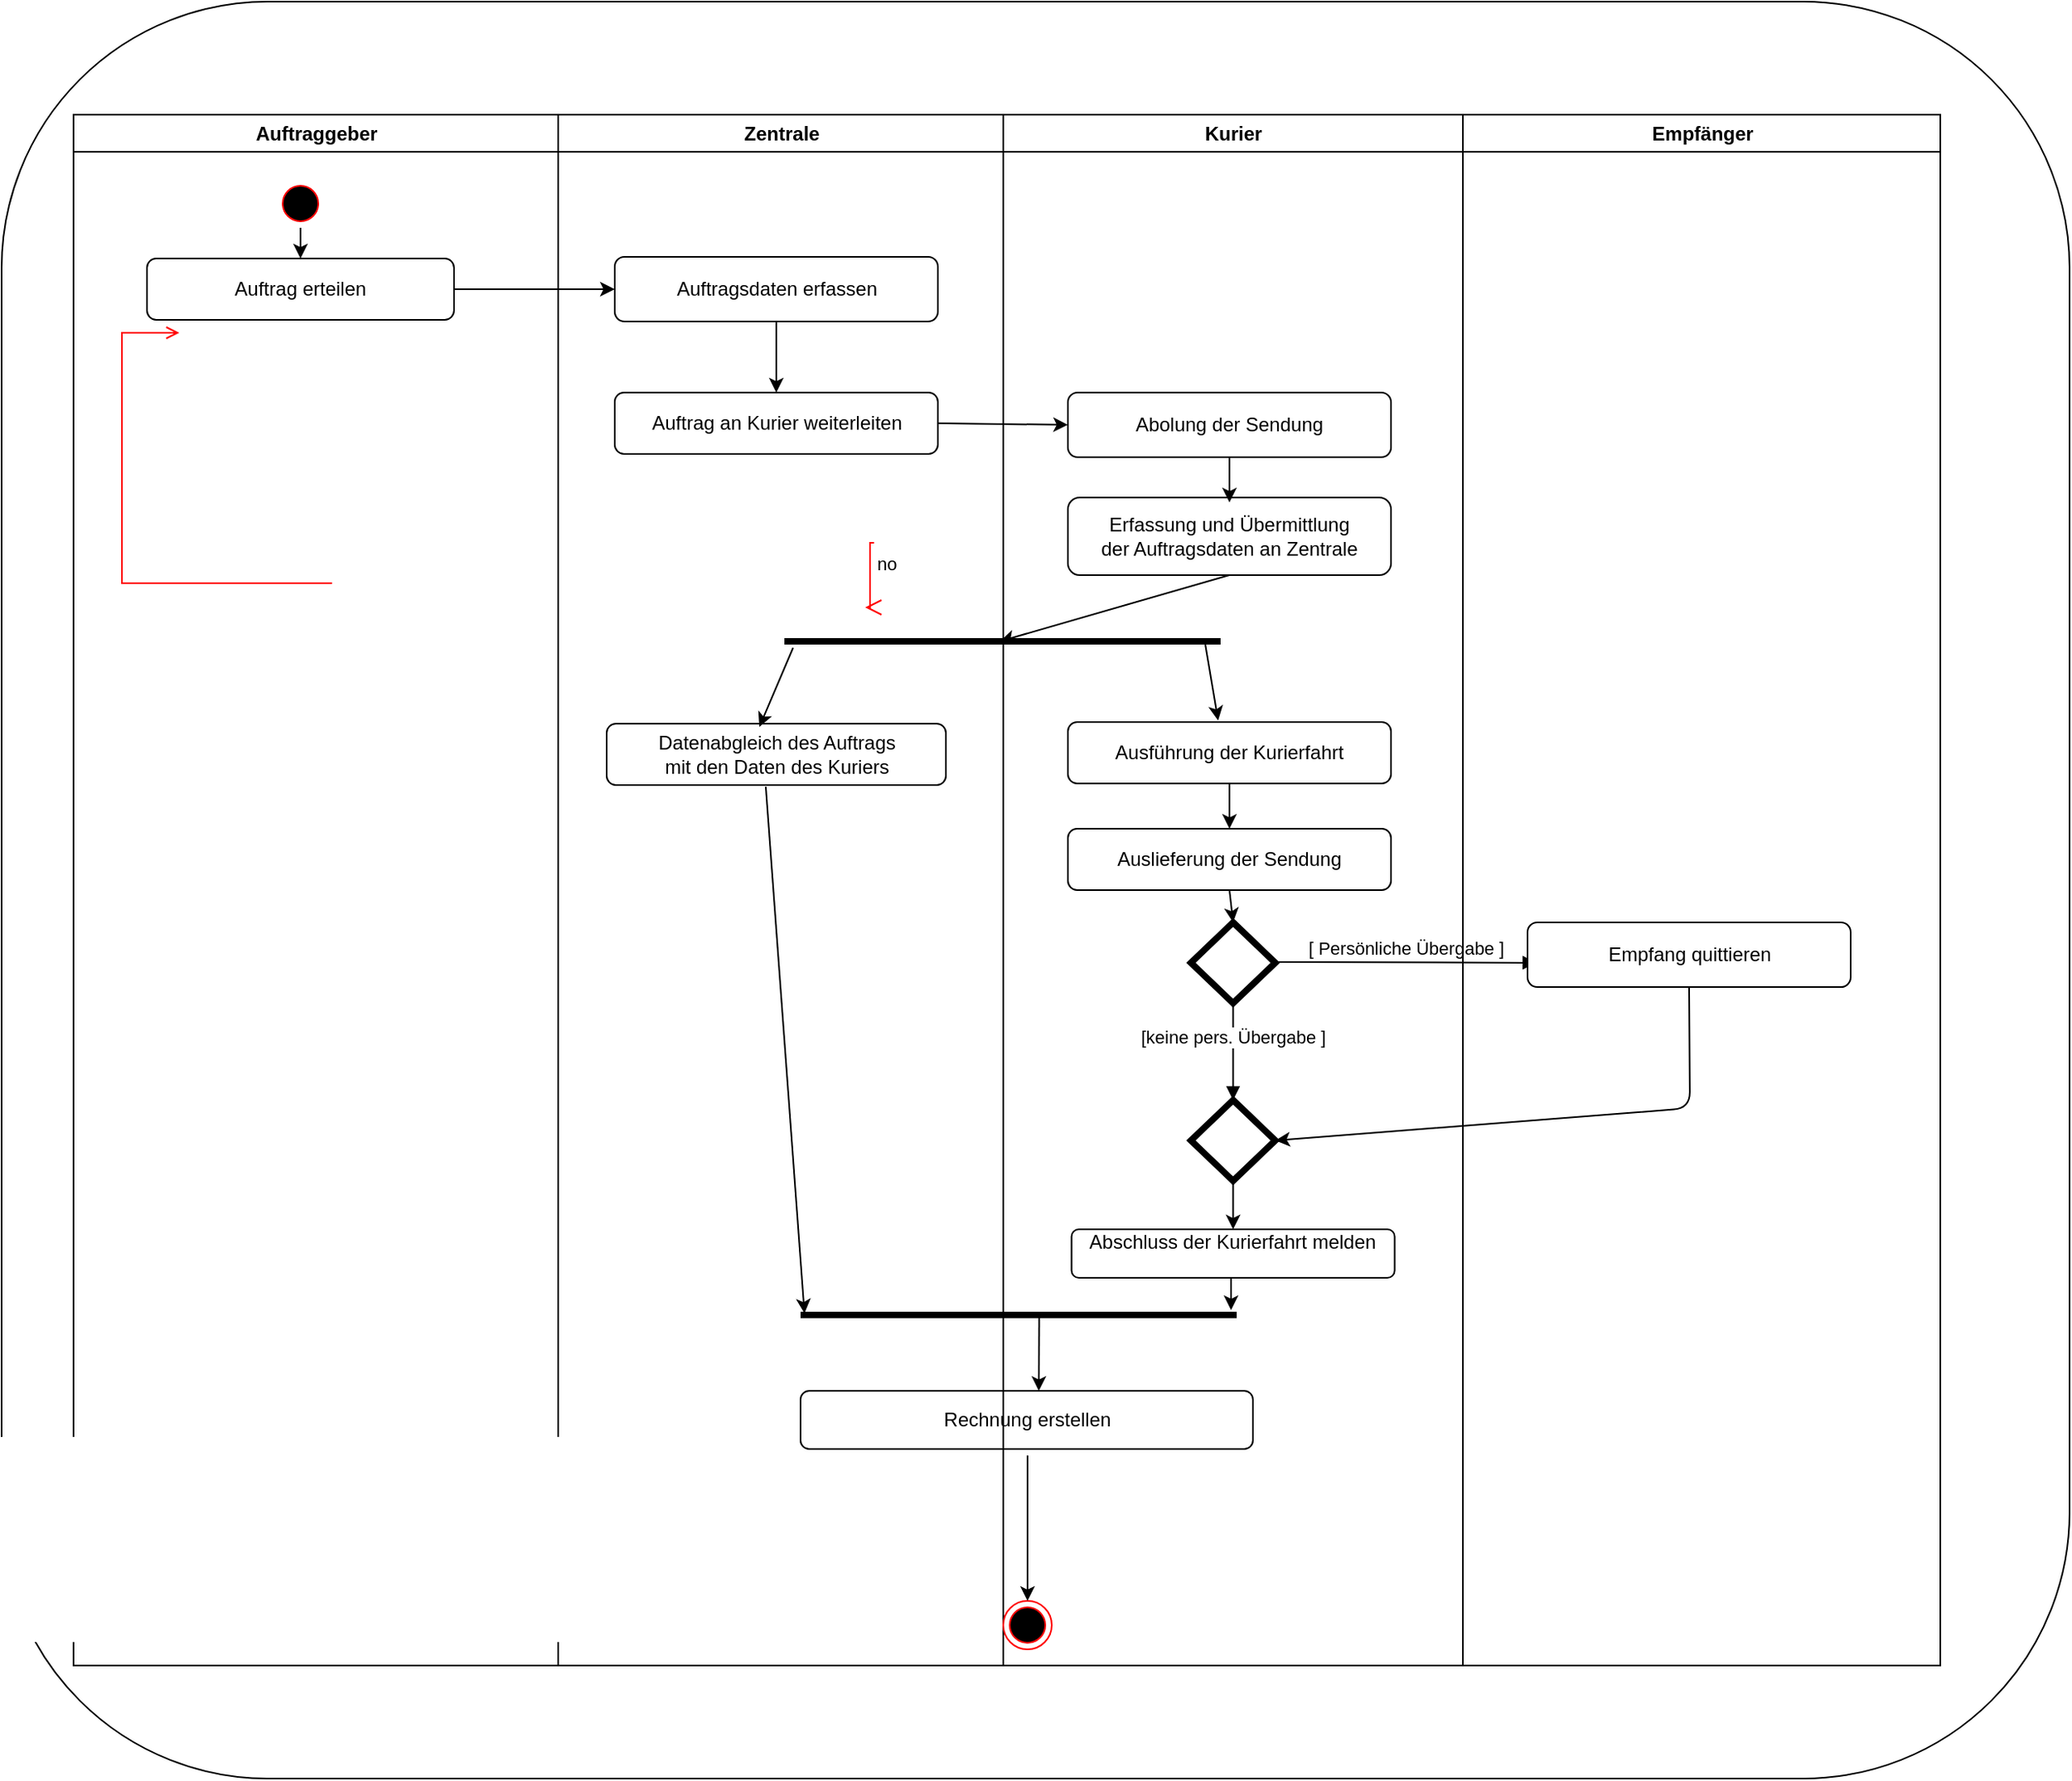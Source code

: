 <mxfile version="14.9.9" type="github">
  <diagram name="Page-1" id="e7e014a7-5840-1c2e-5031-d8a46d1fe8dd">
    <mxGraphModel dx="2500" dy="5422" grid="1" gridSize="10" guides="1" tooltips="1" connect="1" arrows="1" fold="1" page="1" pageScale="1" pageWidth="1169" pageHeight="826" background="none" math="0" shadow="0">
      <root>
        <mxCell id="0" />
        <mxCell id="1" parent="0" />
        <mxCell id="3" value="Zentrale" style="swimlane;whiteSpace=wrap;startSize=23;" parent="1" vertex="1">
          <mxGeometry x="444.5" y="-693" width="275.5" height="960" as="geometry" />
        </mxCell>
        <mxCell id="17" value="" style="endArrow=open;strokeColor=#FF0000;endFill=1;rounded=0" parent="3" target="16" edge="1">
          <mxGeometry relative="1" as="geometry">
            <mxPoint x="80.5" y="160" as="sourcePoint" />
          </mxGeometry>
        </mxCell>
        <mxCell id="19" value="" style="endArrow=open;strokeColor=#FF0000;endFill=1;rounded=0" parent="3" target="18" edge="1">
          <mxGeometry relative="1" as="geometry">
            <mxPoint x="80.5" y="270" as="sourcePoint" />
          </mxGeometry>
        </mxCell>
        <mxCell id="23" value="no" style="edgeStyle=elbowEdgeStyle;elbow=horizontal;align=left;verticalAlign=top;endArrow=open;endSize=8;strokeColor=#FF0000;endFill=1;rounded=0" parent="3" target="30" edge="1">
          <mxGeometry x="-1" relative="1" as="geometry">
            <mxPoint x="190" y="305" as="targetPoint" />
            <mxPoint x="195.5" y="265" as="sourcePoint" />
          </mxGeometry>
        </mxCell>
        <mxCell id="24" value="" style="endArrow=open;strokeColor=#FF0000;endFill=1;rounded=0" parent="3" target="21" edge="1">
          <mxGeometry relative="1" as="geometry">
            <mxPoint x="135.5" y="245" as="sourcePoint" />
          </mxGeometry>
        </mxCell>
        <mxCell id="32" value="" style="endArrow=none;strokeColor=#FF0000;endFill=0;rounded=0;dashed=1" parent="3" target="31" edge="1">
          <mxGeometry relative="1" as="geometry">
            <mxPoint x="92.621" y="375" as="sourcePoint" />
          </mxGeometry>
        </mxCell>
        <mxCell id="-4q_N20zP12-D0FSzLOO-51" value="Auftragsdaten erfassen" style="rounded=1;whiteSpace=wrap;html=1;" vertex="1" parent="3">
          <mxGeometry x="35" y="88" width="200" height="40" as="geometry" />
        </mxCell>
        <mxCell id="-4q_N20zP12-D0FSzLOO-53" value="Auftrag an Kurier weiterleiten" style="rounded=1;whiteSpace=wrap;html=1;" vertex="1" parent="3">
          <mxGeometry x="35" y="172" width="200" height="38" as="geometry" />
        </mxCell>
        <mxCell id="-4q_N20zP12-D0FSzLOO-57" value="" style="endArrow=classic;html=1;exitX=0.5;exitY=1;exitDx=0;exitDy=0;entryX=0.5;entryY=0;entryDx=0;entryDy=0;" edge="1" parent="3" source="-4q_N20zP12-D0FSzLOO-51" target="-4q_N20zP12-D0FSzLOO-53">
          <mxGeometry width="50" height="50" relative="1" as="geometry">
            <mxPoint x="115.5" y="332" as="sourcePoint" />
            <mxPoint x="165.5" y="282" as="targetPoint" />
          </mxGeometry>
        </mxCell>
        <mxCell id="-4q_N20zP12-D0FSzLOO-64" value="Datenabgleich des Auftrags&lt;br&gt; mit den Daten des Kuriers" style="rounded=1;whiteSpace=wrap;html=1;" vertex="1" parent="3">
          <mxGeometry x="30" y="377" width="210" height="38" as="geometry" />
        </mxCell>
        <mxCell id="-4q_N20zP12-D0FSzLOO-72" value="" style="line;strokeWidth=4;fillColor=none;align=left;verticalAlign=middle;spacingTop=-1;spacingLeft=3;spacingRight=3;rotatable=0;labelPosition=right;points=[];portConstraint=eastwest;" vertex="1" parent="3">
          <mxGeometry x="140" y="322" width="270" height="8" as="geometry" />
        </mxCell>
        <mxCell id="-4q_N20zP12-D0FSzLOO-67" value="" style="endArrow=classic;html=1;entryX=0.45;entryY=0.053;entryDx=0;entryDy=0;entryPerimeter=0;exitX=0.02;exitY=1;exitDx=0;exitDy=0;exitPerimeter=0;" edge="1" parent="3" source="-4q_N20zP12-D0FSzLOO-72" target="-4q_N20zP12-D0FSzLOO-64">
          <mxGeometry width="50" height="50" relative="1" as="geometry">
            <mxPoint x="135.5" y="322" as="sourcePoint" />
            <mxPoint x="115.5" y="372" as="targetPoint" />
          </mxGeometry>
        </mxCell>
        <mxCell id="-4q_N20zP12-D0FSzLOO-92" value="Rechnung erstellen" style="rounded=1;whiteSpace=wrap;html=1;strokeWidth=1;" vertex="1" parent="3">
          <mxGeometry x="150" y="790" width="280" height="36" as="geometry" />
        </mxCell>
        <mxCell id="4" value="Kurier" style="swimlane;whiteSpace=wrap" parent="1" vertex="1">
          <mxGeometry x="720" y="-693" width="284.5" height="960" as="geometry" />
        </mxCell>
        <mxCell id="-4q_N20zP12-D0FSzLOO-59" value="Abolung der Sendung" style="rounded=1;whiteSpace=wrap;html=1;" vertex="1" parent="4">
          <mxGeometry x="40" y="172" width="200" height="40" as="geometry" />
        </mxCell>
        <mxCell id="-4q_N20zP12-D0FSzLOO-61" value="Erfassung und Übermittlung&lt;br&gt; der Auftragsdaten an Zentrale" style="rounded=1;whiteSpace=wrap;html=1;" vertex="1" parent="4">
          <mxGeometry x="40" y="237" width="200" height="48" as="geometry" />
        </mxCell>
        <mxCell id="-4q_N20zP12-D0FSzLOO-63" value="Ausführung der Kurierfahrt" style="rounded=1;whiteSpace=wrap;html=1;" vertex="1" parent="4">
          <mxGeometry x="40" y="376" width="200" height="38" as="geometry" />
        </mxCell>
        <mxCell id="-4q_N20zP12-D0FSzLOO-70" value="Auslieferung der Sendung" style="rounded=1;whiteSpace=wrap;html=1;" vertex="1" parent="4">
          <mxGeometry x="40" y="442" width="200" height="38" as="geometry" />
        </mxCell>
        <mxCell id="-4q_N20zP12-D0FSzLOO-71" value="" style="endArrow=classic;html=1;exitX=0.5;exitY=1;exitDx=0;exitDy=0;" edge="1" parent="4" source="-4q_N20zP12-D0FSzLOO-63" target="-4q_N20zP12-D0FSzLOO-70">
          <mxGeometry width="50" height="50" relative="1" as="geometry">
            <mxPoint x="65.5" y="482" as="sourcePoint" />
            <mxPoint x="115.5" y="432" as="targetPoint" />
          </mxGeometry>
        </mxCell>
        <mxCell id="-4q_N20zP12-D0FSzLOO-74" value="" style="rhombus;whiteSpace=wrap;html=1;strokeWidth=4;" vertex="1" parent="4">
          <mxGeometry x="116.13" y="500" width="52.25" height="50" as="geometry" />
        </mxCell>
        <mxCell id="-4q_N20zP12-D0FSzLOO-78" value="" style="endArrow=classic;html=1;strokeColor=#000000;exitX=0.5;exitY=1;exitDx=0;exitDy=0;entryX=0.5;entryY=0;entryDx=0;entryDy=0;" edge="1" parent="4" source="-4q_N20zP12-D0FSzLOO-70" target="-4q_N20zP12-D0FSzLOO-74">
          <mxGeometry width="50" height="50" relative="1" as="geometry">
            <mxPoint x="70" y="450" as="sourcePoint" />
            <mxPoint x="120" y="400" as="targetPoint" />
          </mxGeometry>
        </mxCell>
        <mxCell id="-4q_N20zP12-D0FSzLOO-80" value="[ Persönliche Übergabe ]" style="html=1;verticalAlign=bottom;endArrow=block;strokeColor=#000000;" edge="1" parent="4">
          <mxGeometry width="80" relative="1" as="geometry">
            <mxPoint x="168.38" y="524.5" as="sourcePoint" />
            <mxPoint x="330" y="525" as="targetPoint" />
          </mxGeometry>
        </mxCell>
        <mxCell id="-4q_N20zP12-D0FSzLOO-81" value="&lt;div&gt;Abschluss der Kurierfahrt melden&lt;/div&gt;&lt;div&gt;&lt;br&gt;&lt;/div&gt;" style="rounded=1;whiteSpace=wrap;html=1;strokeWidth=1;" vertex="1" parent="4">
          <mxGeometry x="42.26" y="690" width="200" height="30" as="geometry" />
        </mxCell>
        <mxCell id="-4q_N20zP12-D0FSzLOO-83" value="" style="rhombus;whiteSpace=wrap;html=1;strokeWidth=4;" vertex="1" parent="4">
          <mxGeometry x="116.13" y="610" width="52.25" height="50" as="geometry" />
        </mxCell>
        <mxCell id="-4q_N20zP12-D0FSzLOO-85" value="[keine pers. Übergabe ]" style="html=1;verticalAlign=bottom;endArrow=block;strokeColor=#000000;exitX=0.5;exitY=1;exitDx=0;exitDy=0;entryX=0.5;entryY=0;entryDx=0;entryDy=0;" edge="1" parent="4" source="-4q_N20zP12-D0FSzLOO-74" target="-4q_N20zP12-D0FSzLOO-83">
          <mxGeometry width="80" relative="1" as="geometry">
            <mxPoint x="30" y="508" as="sourcePoint" />
            <mxPoint x="110" y="508" as="targetPoint" />
          </mxGeometry>
        </mxCell>
        <mxCell id="-4q_N20zP12-D0FSzLOO-88" value="" style="endArrow=classic;html=1;strokeColor=#000000;entryX=0.5;entryY=0;entryDx=0;entryDy=0;" edge="1" parent="4" source="-4q_N20zP12-D0FSzLOO-83" target="-4q_N20zP12-D0FSzLOO-81">
          <mxGeometry width="50" height="50" relative="1" as="geometry">
            <mxPoint x="40" y="450" as="sourcePoint" />
            <mxPoint x="90" y="400" as="targetPoint" />
          </mxGeometry>
        </mxCell>
        <mxCell id="-4q_N20zP12-D0FSzLOO-91" value="" style="endArrow=classic;html=1;strokeColor=#000000;entryX=0.987;entryY=0.125;entryDx=0;entryDy=0;entryPerimeter=0;" edge="1" parent="4" target="-4q_N20zP12-D0FSzLOO-89">
          <mxGeometry width="50" height="50" relative="1" as="geometry">
            <mxPoint x="141" y="720" as="sourcePoint" />
            <mxPoint x="141.75" y="740" as="targetPoint" />
          </mxGeometry>
        </mxCell>
        <mxCell id="-4q_N20zP12-D0FSzLOO-94" value="" style="ellipse;html=1;shape=endState;fillColor=#000000;strokeColor=#ff0000;" vertex="1" parent="4">
          <mxGeometry y="920" width="30" height="30" as="geometry" />
        </mxCell>
        <mxCell id="20" value="" style="endArrow=open;strokeColor=#FF0000;endFill=1;rounded=0" parent="1" target="18" edge="1">
          <mxGeometry relative="1" as="geometry">
            <mxPoint x="340" y="478" as="sourcePoint" />
          </mxGeometry>
        </mxCell>
        <mxCell id="-4q_N20zP12-D0FSzLOO-41" value="Empfänger" style="swimlane;whiteSpace=wrap" vertex="1" parent="1">
          <mxGeometry x="1004.5" y="-693" width="295.5" height="960" as="geometry" />
        </mxCell>
        <mxCell id="-4q_N20zP12-D0FSzLOO-75" value="Empfang quittieren" style="rounded=1;whiteSpace=wrap;html=1;strokeWidth=1;" vertex="1" parent="-4q_N20zP12-D0FSzLOO-41">
          <mxGeometry x="40" y="500" width="200" height="40" as="geometry" />
        </mxCell>
        <mxCell id="-4q_N20zP12-D0FSzLOO-76" style="edgeStyle=orthogonalEdgeStyle;rounded=0;orthogonalLoop=1;jettySize=auto;html=1;exitX=0.5;exitY=1;exitDx=0;exitDy=0;strokeColor=#000000;" edge="1" parent="-4q_N20zP12-D0FSzLOO-41" source="-4q_N20zP12-D0FSzLOO-75" target="-4q_N20zP12-D0FSzLOO-75">
          <mxGeometry relative="1" as="geometry" />
        </mxCell>
        <mxCell id="-4q_N20zP12-D0FSzLOO-96" value="" style="rounded=1;whiteSpace=wrap;html=1;strokeWidth=1;glass=1;fillColor=none;" vertex="1" parent="-4q_N20zP12-D0FSzLOO-41">
          <mxGeometry x="-904.5" y="-70" width="1280" height="1100" as="geometry" />
        </mxCell>
        <mxCell id="-4q_N20zP12-D0FSzLOO-49" style="edgeStyle=orthogonalEdgeStyle;rounded=0;orthogonalLoop=1;jettySize=auto;html=1;exitX=1;exitY=0.5;exitDx=0;exitDy=0;entryX=0;entryY=0.5;entryDx=0;entryDy=0;" edge="1" parent="1" source="-4q_N20zP12-D0FSzLOO-47" target="-4q_N20zP12-D0FSzLOO-51">
          <mxGeometry relative="1" as="geometry">
            <mxPoint x="480" y="-494" as="targetPoint" />
          </mxGeometry>
        </mxCell>
        <mxCell id="-4q_N20zP12-D0FSzLOO-60" value="" style="endArrow=classic;html=1;entryX=0;entryY=0.5;entryDx=0;entryDy=0;exitX=1;exitY=0.5;exitDx=0;exitDy=0;" edge="1" parent="1" source="-4q_N20zP12-D0FSzLOO-53" target="-4q_N20zP12-D0FSzLOO-59">
          <mxGeometry width="50" height="50" relative="1" as="geometry">
            <mxPoint x="580" y="-413" as="sourcePoint" />
            <mxPoint x="840" y="-193" as="targetPoint" />
          </mxGeometry>
        </mxCell>
        <mxCell id="-4q_N20zP12-D0FSzLOO-62" value="" style="endArrow=classic;html=1;exitX=0.5;exitY=1;exitDx=0;exitDy=0;" edge="1" parent="1" source="-4q_N20zP12-D0FSzLOO-59">
          <mxGeometry width="50" height="50" relative="1" as="geometry">
            <mxPoint x="790" y="-143" as="sourcePoint" />
            <mxPoint x="860" y="-453" as="targetPoint" />
          </mxGeometry>
        </mxCell>
        <mxCell id="-4q_N20zP12-D0FSzLOO-66" value="" style="endArrow=classic;html=1;exitX=0.5;exitY=1;exitDx=0;exitDy=0;entryX=0.494;entryY=0.5;entryDx=0;entryDy=0;entryPerimeter=0;" edge="1" parent="1" source="-4q_N20zP12-D0FSzLOO-61" target="-4q_N20zP12-D0FSzLOO-72">
          <mxGeometry width="50" height="50" relative="1" as="geometry">
            <mxPoint x="790" y="-143" as="sourcePoint" />
            <mxPoint x="720" y="-303" as="targetPoint" />
          </mxGeometry>
        </mxCell>
        <mxCell id="-4q_N20zP12-D0FSzLOO-68" value="" style="endArrow=classic;html=1;exitX=0.965;exitY=0.75;exitDx=0;exitDy=0;exitPerimeter=0;entryX=0.465;entryY=-0.026;entryDx=0;entryDy=0;entryPerimeter=0;" edge="1" parent="1" source="-4q_N20zP12-D0FSzLOO-72" target="-4q_N20zP12-D0FSzLOO-63">
          <mxGeometry width="50" height="50" relative="1" as="geometry">
            <mxPoint x="860" y="-302" as="sourcePoint" />
            <mxPoint x="860" y="-242" as="targetPoint" />
          </mxGeometry>
        </mxCell>
        <mxCell id="-4q_N20zP12-D0FSzLOO-86" value="" style="endArrow=classic;html=1;strokeColor=#000000;exitX=0.5;exitY=1;exitDx=0;exitDy=0;entryX=1;entryY=0.5;entryDx=0;entryDy=0;" edge="1" parent="1" source="-4q_N20zP12-D0FSzLOO-75" target="-4q_N20zP12-D0FSzLOO-83">
          <mxGeometry width="50" height="50" relative="1" as="geometry">
            <mxPoint x="760" y="-243" as="sourcePoint" />
            <mxPoint x="1145" y="-73" as="targetPoint" />
            <Array as="points">
              <mxPoint x="1145" y="-78" />
            </Array>
          </mxGeometry>
        </mxCell>
        <mxCell id="-4q_N20zP12-D0FSzLOO-89" value="" style="line;strokeWidth=4;fillColor=none;align=left;verticalAlign=middle;spacingTop=-1;spacingLeft=3;spacingRight=3;rotatable=0;labelPosition=right;points=[];portConstraint=eastwest;" vertex="1" parent="1">
          <mxGeometry x="594.5" y="46" width="270" height="8" as="geometry" />
        </mxCell>
        <mxCell id="-4q_N20zP12-D0FSzLOO-90" value="" style="endArrow=classic;html=1;strokeColor=#000000;exitX=0.469;exitY=1.026;exitDx=0;exitDy=0;exitPerimeter=0;entryX=0.009;entryY=0.375;entryDx=0;entryDy=0;entryPerimeter=0;" edge="1" parent="1" source="-4q_N20zP12-D0FSzLOO-64" target="-4q_N20zP12-D0FSzLOO-89">
          <mxGeometry width="50" height="50" relative="1" as="geometry">
            <mxPoint x="760" y="-243" as="sourcePoint" />
            <mxPoint x="810" y="-293" as="targetPoint" />
          </mxGeometry>
        </mxCell>
        <mxCell id="-4q_N20zP12-D0FSzLOO-93" value="" style="endArrow=classic;html=1;strokeColor=#000000;" edge="1" parent="1">
          <mxGeometry width="50" height="50" relative="1" as="geometry">
            <mxPoint x="742.257" y="47.998" as="sourcePoint" />
            <mxPoint x="742" y="97" as="targetPoint" />
          </mxGeometry>
        </mxCell>
        <mxCell id="-4q_N20zP12-D0FSzLOO-95" value="" style="endArrow=classic;html=1;strokeColor=#000000;entryX=0.5;entryY=0;entryDx=0;entryDy=0;" edge="1" parent="1" target="-4q_N20zP12-D0FSzLOO-94">
          <mxGeometry width="50" height="50" relative="1" as="geometry">
            <mxPoint x="735" y="137" as="sourcePoint" />
            <mxPoint x="810" y="-293" as="targetPoint" />
          </mxGeometry>
        </mxCell>
        <mxCell id="2" value="Auftraggeber" style="swimlane;whiteSpace=wrap" parent="1" vertex="1">
          <mxGeometry x="144.5" y="-693" width="300" height="960" as="geometry" />
        </mxCell>
        <mxCell id="5" value="" style="ellipse;shape=startState;fillColor=#000000;strokeColor=#ff0000;" parent="2" vertex="1">
          <mxGeometry x="125.5" y="40" width="30" height="30" as="geometry" />
        </mxCell>
        <mxCell id="9" value="" style="endArrow=open;strokeColor=#FF0000;endFill=1;rounded=0" parent="2" target="8" edge="1">
          <mxGeometry relative="1" as="geometry">
            <mxPoint x="120.5" y="160" as="sourcePoint" />
          </mxGeometry>
        </mxCell>
        <mxCell id="11" value="" style="endArrow=open;strokeColor=#FF0000;endFill=1;rounded=0" parent="2" target="10" edge="1">
          <mxGeometry relative="1" as="geometry">
            <mxPoint x="120.5" y="270" as="sourcePoint" />
          </mxGeometry>
        </mxCell>
        <mxCell id="12" value="" style="edgeStyle=elbowEdgeStyle;elbow=horizontal;strokeColor=#FF0000;endArrow=open;endFill=1;rounded=0" parent="2" source="10" edge="1">
          <mxGeometry width="100" height="100" relative="1" as="geometry">
            <mxPoint x="160" y="290" as="sourcePoint" />
            <mxPoint x="65.5" y="135" as="targetPoint" />
            <Array as="points">
              <mxPoint x="30" y="250" />
            </Array>
          </mxGeometry>
        </mxCell>
        <mxCell id="-4q_N20zP12-D0FSzLOO-47" value="Auftrag erteilen" style="rounded=1;whiteSpace=wrap;html=1;" vertex="1" parent="2">
          <mxGeometry x="45.5" y="89" width="190" height="38" as="geometry" />
        </mxCell>
        <mxCell id="-4q_N20zP12-D0FSzLOO-97" value="" style="endArrow=classic;html=1;strokeColor=#000000;exitX=0.5;exitY=1;exitDx=0;exitDy=0;" edge="1" parent="2" source="5" target="-4q_N20zP12-D0FSzLOO-47">
          <mxGeometry width="50" height="50" relative="1" as="geometry">
            <mxPoint x="185.5" y="90" as="sourcePoint" />
            <mxPoint x="235.5" y="40" as="targetPoint" />
          </mxGeometry>
        </mxCell>
      </root>
    </mxGraphModel>
  </diagram>
</mxfile>
